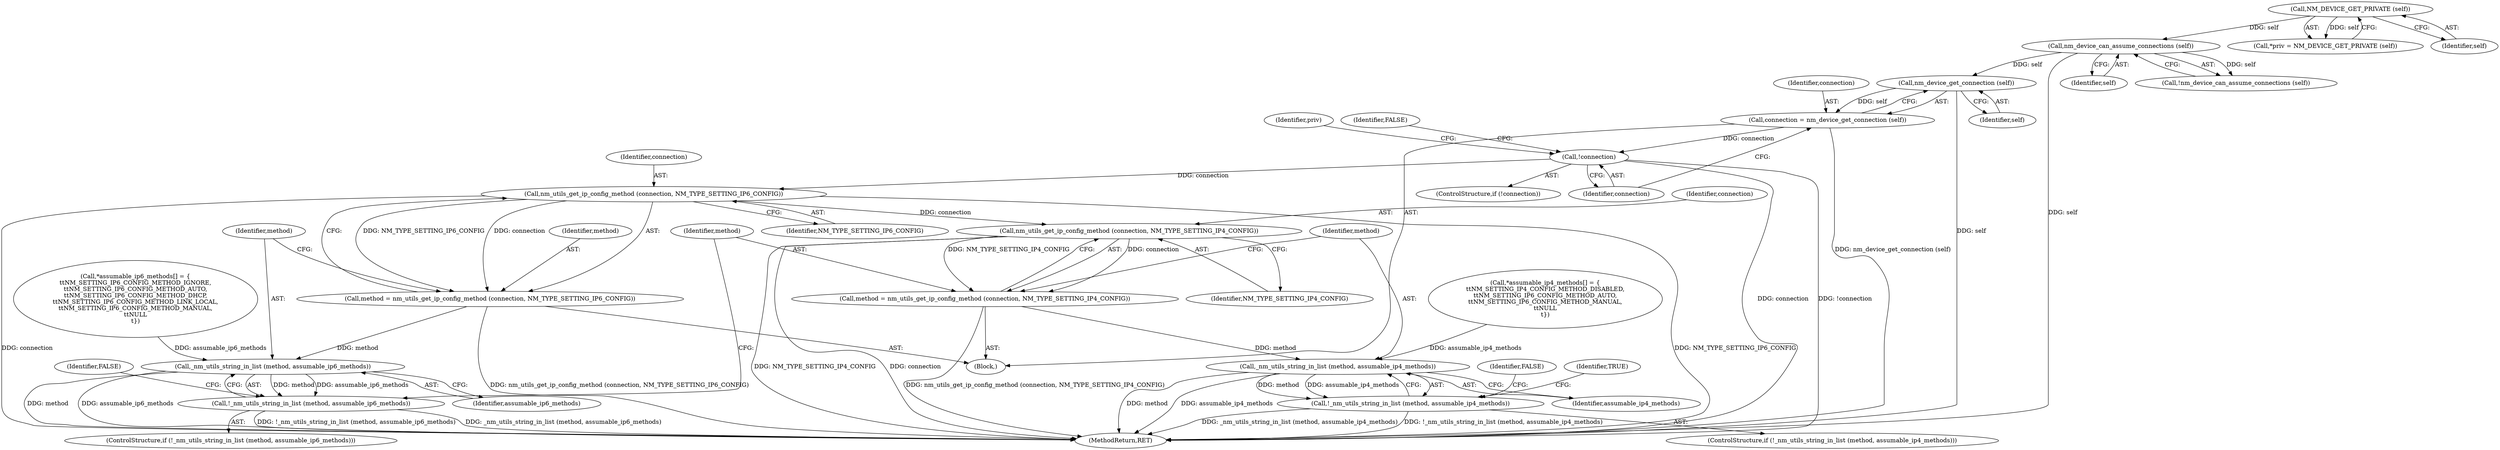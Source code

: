 digraph "0_NetworkManager_d5fc88e573fa58b93034b04d35a2454f5d28cad9@API" {
"1003244" [label="(Call,nm_device_get_connection (self))"];
"1003238" [label="(Call,nm_device_can_assume_connections (self))"];
"1003226" [label="(Call,NM_DEVICE_GET_PRIVATE (self))"];
"1003242" [label="(Call,connection = nm_device_get_connection (self))"];
"1003247" [label="(Call,!connection)"];
"1003275" [label="(Call,nm_utils_get_ip_config_method (connection, NM_TYPE_SETTING_IP6_CONFIG))"];
"1003273" [label="(Call,method = nm_utils_get_ip_config_method (connection, NM_TYPE_SETTING_IP6_CONFIG))"];
"1003280" [label="(Call,_nm_utils_string_in_list (method, assumable_ip6_methods))"];
"1003279" [label="(Call,!_nm_utils_string_in_list (method, assumable_ip6_methods))"];
"1003287" [label="(Call,nm_utils_get_ip_config_method (connection, NM_TYPE_SETTING_IP4_CONFIG))"];
"1003285" [label="(Call,method = nm_utils_get_ip_config_method (connection, NM_TYPE_SETTING_IP4_CONFIG))"];
"1003292" [label="(Call,_nm_utils_string_in_list (method, assumable_ip4_methods))"];
"1003291" [label="(Call,!_nm_utils_string_in_list (method, assumable_ip4_methods))"];
"1003278" [label="(ControlStructure,if (!_nm_utils_string_in_list (method, assumable_ip6_methods)))"];
"1003279" [label="(Call,!_nm_utils_string_in_list (method, assumable_ip6_methods))"];
"1003246" [label="(ControlStructure,if (!connection))"];
"1003254" [label="(Identifier,priv)"];
"1003244" [label="(Call,nm_device_get_connection (self))"];
"1003287" [label="(Call,nm_utils_get_ip_config_method (connection, NM_TYPE_SETTING_IP4_CONFIG))"];
"1003289" [label="(Identifier,NM_TYPE_SETTING_IP4_CONFIG)"];
"1003239" [label="(Identifier,self)"];
"1003247" [label="(Call,!connection)"];
"1003245" [label="(Identifier,self)"];
"1003224" [label="(Call,*priv = NM_DEVICE_GET_PRIVATE (self))"];
"1003276" [label="(Identifier,connection)"];
"1003231" [label="(Call,*assumable_ip6_methods[] = {\n\t\tNM_SETTING_IP6_CONFIG_METHOD_IGNORE,\n\t\tNM_SETTING_IP6_CONFIG_METHOD_AUTO,\n\t\tNM_SETTING_IP6_CONFIG_METHOD_DHCP,\n\t\tNM_SETTING_IP6_CONFIG_METHOD_LINK_LOCAL,\n\t\tNM_SETTING_IP6_CONFIG_METHOD_MANUAL,\n\t\tNULL\n\t})"];
"1003286" [label="(Identifier,method)"];
"1003250" [label="(Identifier,FALSE)"];
"1003292" [label="(Call,_nm_utils_string_in_list (method, assumable_ip4_methods))"];
"1003291" [label="(Call,!_nm_utils_string_in_list (method, assumable_ip4_methods))"];
"1003280" [label="(Call,_nm_utils_string_in_list (method, assumable_ip6_methods))"];
"1003237" [label="(Call,!nm_device_can_assume_connections (self))"];
"1003222" [label="(Block,)"];
"1003275" [label="(Call,nm_utils_get_ip_config_method (connection, NM_TYPE_SETTING_IP6_CONFIG))"];
"1003293" [label="(Identifier,method)"];
"1003284" [label="(Identifier,FALSE)"];
"1003282" [label="(Identifier,assumable_ip6_methods)"];
"1003227" [label="(Identifier,self)"];
"1003285" [label="(Call,method = nm_utils_get_ip_config_method (connection, NM_TYPE_SETTING_IP4_CONFIG))"];
"1003281" [label="(Identifier,method)"];
"1003238" [label="(Call,nm_device_can_assume_connections (self))"];
"1003290" [label="(ControlStructure,if (!_nm_utils_string_in_list (method, assumable_ip4_methods)))"];
"1003296" [label="(Identifier,FALSE)"];
"1003242" [label="(Call,connection = nm_device_get_connection (self))"];
"1003274" [label="(Identifier,method)"];
"1003294" [label="(Identifier,assumable_ip4_methods)"];
"1003226" [label="(Call,NM_DEVICE_GET_PRIVATE (self))"];
"1007368" [label="(MethodReturn,RET)"];
"1003243" [label="(Identifier,connection)"];
"1003288" [label="(Identifier,connection)"];
"1003273" [label="(Call,method = nm_utils_get_ip_config_method (connection, NM_TYPE_SETTING_IP6_CONFIG))"];
"1003248" [label="(Identifier,connection)"];
"1003277" [label="(Identifier,NM_TYPE_SETTING_IP6_CONFIG)"];
"1003234" [label="(Call,*assumable_ip4_methods[] = {\n\t\tNM_SETTING_IP4_CONFIG_METHOD_DISABLED,\n\t\tNM_SETTING_IP6_CONFIG_METHOD_AUTO,\n\t\tNM_SETTING_IP6_CONFIG_METHOD_MANUAL,\n\t\tNULL\n\t})"];
"1003298" [label="(Identifier,TRUE)"];
"1003244" -> "1003242"  [label="AST: "];
"1003244" -> "1003245"  [label="CFG: "];
"1003245" -> "1003244"  [label="AST: "];
"1003242" -> "1003244"  [label="CFG: "];
"1003244" -> "1007368"  [label="DDG: self"];
"1003244" -> "1003242"  [label="DDG: self"];
"1003238" -> "1003244"  [label="DDG: self"];
"1003238" -> "1003237"  [label="AST: "];
"1003238" -> "1003239"  [label="CFG: "];
"1003239" -> "1003238"  [label="AST: "];
"1003237" -> "1003238"  [label="CFG: "];
"1003238" -> "1007368"  [label="DDG: self"];
"1003238" -> "1003237"  [label="DDG: self"];
"1003226" -> "1003238"  [label="DDG: self"];
"1003226" -> "1003224"  [label="AST: "];
"1003226" -> "1003227"  [label="CFG: "];
"1003227" -> "1003226"  [label="AST: "];
"1003224" -> "1003226"  [label="CFG: "];
"1003226" -> "1003224"  [label="DDG: self"];
"1003242" -> "1003222"  [label="AST: "];
"1003243" -> "1003242"  [label="AST: "];
"1003248" -> "1003242"  [label="CFG: "];
"1003242" -> "1007368"  [label="DDG: nm_device_get_connection (self)"];
"1003242" -> "1003247"  [label="DDG: connection"];
"1003247" -> "1003246"  [label="AST: "];
"1003247" -> "1003248"  [label="CFG: "];
"1003248" -> "1003247"  [label="AST: "];
"1003250" -> "1003247"  [label="CFG: "];
"1003254" -> "1003247"  [label="CFG: "];
"1003247" -> "1007368"  [label="DDG: !connection"];
"1003247" -> "1007368"  [label="DDG: connection"];
"1003247" -> "1003275"  [label="DDG: connection"];
"1003275" -> "1003273"  [label="AST: "];
"1003275" -> "1003277"  [label="CFG: "];
"1003276" -> "1003275"  [label="AST: "];
"1003277" -> "1003275"  [label="AST: "];
"1003273" -> "1003275"  [label="CFG: "];
"1003275" -> "1007368"  [label="DDG: NM_TYPE_SETTING_IP6_CONFIG"];
"1003275" -> "1007368"  [label="DDG: connection"];
"1003275" -> "1003273"  [label="DDG: connection"];
"1003275" -> "1003273"  [label="DDG: NM_TYPE_SETTING_IP6_CONFIG"];
"1003275" -> "1003287"  [label="DDG: connection"];
"1003273" -> "1003222"  [label="AST: "];
"1003274" -> "1003273"  [label="AST: "];
"1003281" -> "1003273"  [label="CFG: "];
"1003273" -> "1007368"  [label="DDG: nm_utils_get_ip_config_method (connection, NM_TYPE_SETTING_IP6_CONFIG)"];
"1003273" -> "1003280"  [label="DDG: method"];
"1003280" -> "1003279"  [label="AST: "];
"1003280" -> "1003282"  [label="CFG: "];
"1003281" -> "1003280"  [label="AST: "];
"1003282" -> "1003280"  [label="AST: "];
"1003279" -> "1003280"  [label="CFG: "];
"1003280" -> "1007368"  [label="DDG: method"];
"1003280" -> "1007368"  [label="DDG: assumable_ip6_methods"];
"1003280" -> "1003279"  [label="DDG: method"];
"1003280" -> "1003279"  [label="DDG: assumable_ip6_methods"];
"1003231" -> "1003280"  [label="DDG: assumable_ip6_methods"];
"1003279" -> "1003278"  [label="AST: "];
"1003284" -> "1003279"  [label="CFG: "];
"1003286" -> "1003279"  [label="CFG: "];
"1003279" -> "1007368"  [label="DDG: !_nm_utils_string_in_list (method, assumable_ip6_methods)"];
"1003279" -> "1007368"  [label="DDG: _nm_utils_string_in_list (method, assumable_ip6_methods)"];
"1003287" -> "1003285"  [label="AST: "];
"1003287" -> "1003289"  [label="CFG: "];
"1003288" -> "1003287"  [label="AST: "];
"1003289" -> "1003287"  [label="AST: "];
"1003285" -> "1003287"  [label="CFG: "];
"1003287" -> "1007368"  [label="DDG: connection"];
"1003287" -> "1007368"  [label="DDG: NM_TYPE_SETTING_IP4_CONFIG"];
"1003287" -> "1003285"  [label="DDG: connection"];
"1003287" -> "1003285"  [label="DDG: NM_TYPE_SETTING_IP4_CONFIG"];
"1003285" -> "1003222"  [label="AST: "];
"1003286" -> "1003285"  [label="AST: "];
"1003293" -> "1003285"  [label="CFG: "];
"1003285" -> "1007368"  [label="DDG: nm_utils_get_ip_config_method (connection, NM_TYPE_SETTING_IP4_CONFIG)"];
"1003285" -> "1003292"  [label="DDG: method"];
"1003292" -> "1003291"  [label="AST: "];
"1003292" -> "1003294"  [label="CFG: "];
"1003293" -> "1003292"  [label="AST: "];
"1003294" -> "1003292"  [label="AST: "];
"1003291" -> "1003292"  [label="CFG: "];
"1003292" -> "1007368"  [label="DDG: method"];
"1003292" -> "1007368"  [label="DDG: assumable_ip4_methods"];
"1003292" -> "1003291"  [label="DDG: method"];
"1003292" -> "1003291"  [label="DDG: assumable_ip4_methods"];
"1003234" -> "1003292"  [label="DDG: assumable_ip4_methods"];
"1003291" -> "1003290"  [label="AST: "];
"1003296" -> "1003291"  [label="CFG: "];
"1003298" -> "1003291"  [label="CFG: "];
"1003291" -> "1007368"  [label="DDG: _nm_utils_string_in_list (method, assumable_ip4_methods)"];
"1003291" -> "1007368"  [label="DDG: !_nm_utils_string_in_list (method, assumable_ip4_methods)"];
}
